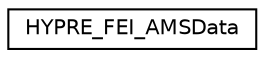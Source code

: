 digraph "Graphical Class Hierarchy"
{
 // LATEX_PDF_SIZE
  edge [fontname="Helvetica",fontsize="10",labelfontname="Helvetica",labelfontsize="10"];
  node [fontname="Helvetica",fontsize="10",shape=record];
  rankdir="LR";
  Node0 [label="HYPRE_FEI_AMSData",height=0.2,width=0.4,color="black", fillcolor="white", style="filled",URL="$struct_h_y_p_r_e___f_e_i___a_m_s_data.html",tooltip=" "];
}
